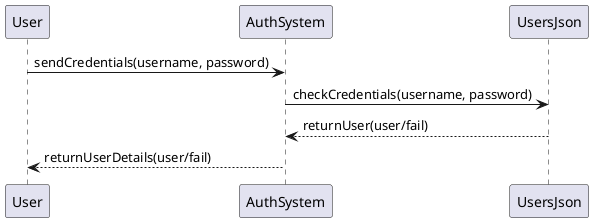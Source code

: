 @startuml
participant User
participant AuthSystem
participant UsersJson

User -> AuthSystem : sendCredentials(username, password)
AuthSystem -> UsersJson : checkCredentials(username, password)
UsersJson --> AuthSystem : returnUser(user/fail)
AuthSystem --> User : returnUserDetails(user/fail)
@enduml